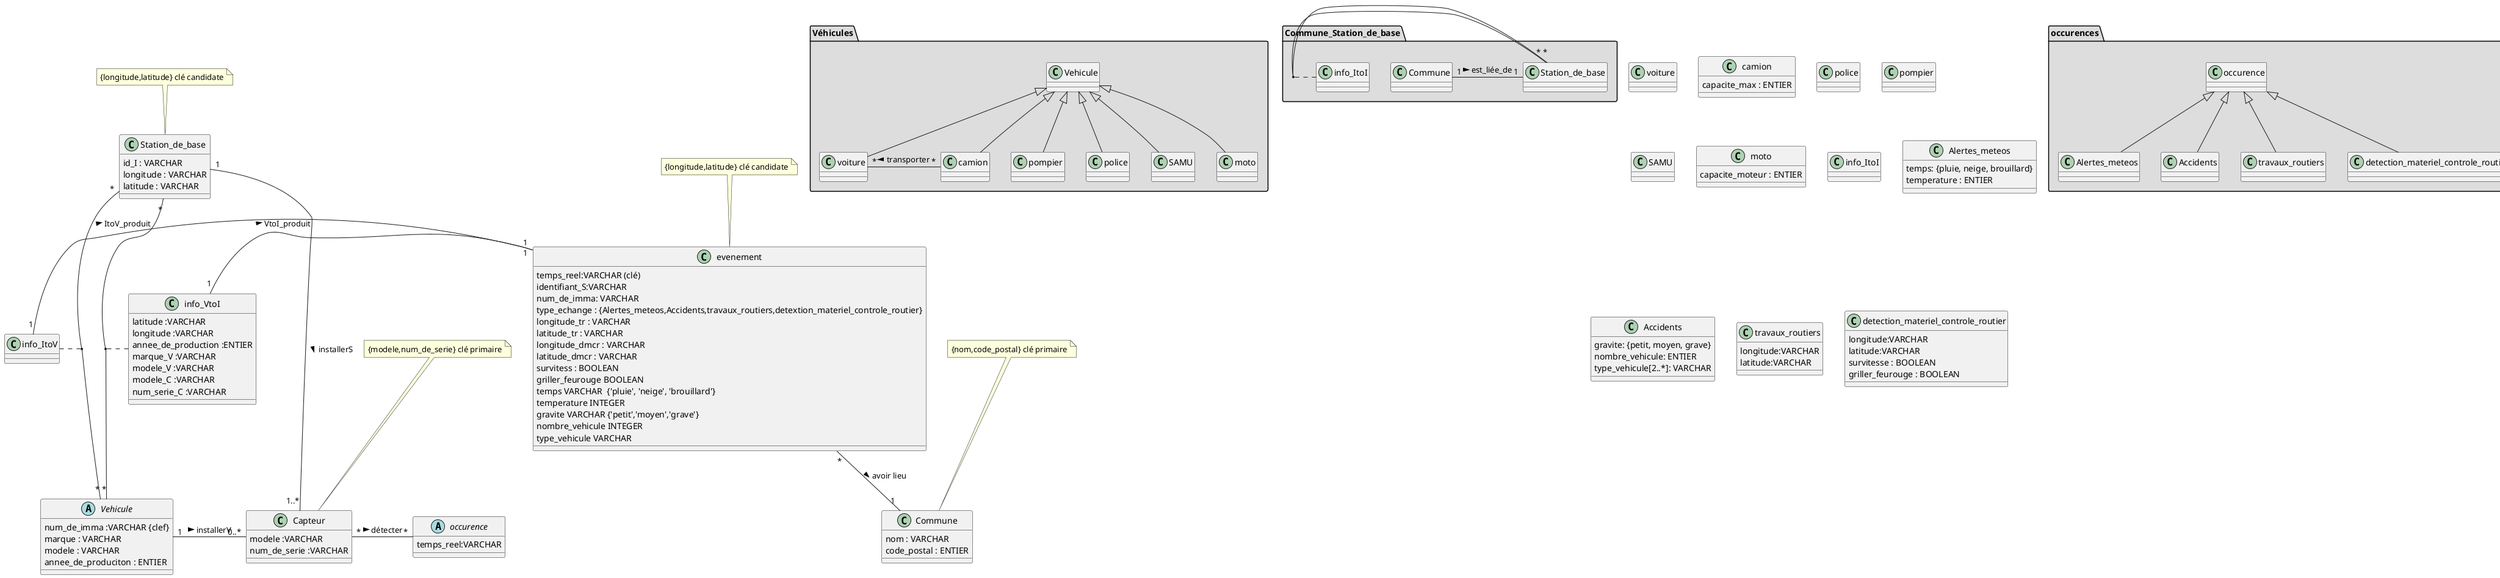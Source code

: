 @startuml BDDV2I
' note "Tous les attributs sont non nulls" as N1
package "occurences" #DDDDDD {
occurence <|-- Alertes_meteos
occurence <|-- Accidents
occurence <|-- travaux_routiers
occurence <|-- detection_materiel_controle_routier
}

package "Véhicules" #DDDDDD {
Vehicule <|-- camion
Vehicule <|-- voiture
Vehicule<|-- pompier
Vehicule<|-- police
Vehicule<|-- SAMU
Vehicule <|-- moto

voiture "*" -"*" camion : < transporter
}

package "Commune_Station_de_base" #DDDDDD {

Commune "1" - "1" Station_de_base : > est_liée_de

Station_de_base "*" - "*" Station_de_base
(Station_de_base , Station_de_base) .. info_ItoI
}


abstract Class Vehicule{
{field} num_de_imma :VARCHAR {clef}
{field} marque : VARCHAR
{field} modele : VARCHAR
{field} annee_de_produciton : ENTIER
{method} 
}

class voiture{

}
Class camion{
{field} capacite_max : ENTIER
}

class police{

}
class pompier{

}
class SAMU{

}

Class moto{
{field} capacite_moteur : ENTIER
}

Class Station_de_base{
{field} id_I : VARCHAR
{field} longitude : VARCHAR
{field} latitude : VARCHAR
{method} 
}
note top: {longitude,latitude} clé candidate

Class Commune{
{field} nom : VARCHAR
{field} code_postal : ENTIER
{method} 
}
note top: {nom,code_postal} clé primaire

Class info_ItoI{
{field} 
{method} 
}
Class info_ItoV{
{field} 
{method} 
}
Class info_VtoI{
{field} latitude :VARCHAR 
{field} longitude :VARCHAR 
{field} annee_de_production :ENTIER 
{field} marque_V :VARCHAR 
{field} modele_V :VARCHAR 
{field} modele_C :VARCHAR 
{field} num_serie_C :VARCHAR 
{method} 
}


Station_de_base "*" - "*" Vehicule
(Station_de_base , Vehicule) .. info_ItoV

Vehicule "*" - "*" Station_de_base
(Vehicule , Station_de_base) .. info_VtoI

Class Capteur{
{field} modele :VARCHAR 
{field} num_de_serie :VARCHAR 
{method} 
}
note top: {modele,num_de_serie} clé primaire

Station_de_base"1" - "1..*" Capteur : > installerS

Vehicule"1" - "0..*" Capteur : > installerV

abstract Class occurence{
{field} temps_reel:VARCHAR 
{method} 
}
Class Alertes_meteos{
{field} temps: {pluie, neige, brouillard}
{field} temperature : ENTIER
{method} 
}
Class Accidents{
{field} gravite: {petit, moyen, grave}
{field} nombre_vehicule: ENTIER
{field} type_vehicule[2..*]: VARCHAR
{method} 
}

Class travaux_routiers{
{field} longitude:VARCHAR 
{field} latitude:VARCHAR 
{method} 
}
Class detection_materiel_controle_routier{
{field} longitude:VARCHAR 
{field} latitude:VARCHAR 
{field} survitesse : BOOLEAN
{field} griller_feurouge : BOOLEAN
{method} 
}

Capteur"*" - "*" occurence : > détecter

Class evenement{
{field} temps_reel:VARCHAR (clé)
{field} identifiant_S:VARCHAR 
{field} num_de_imma: VARCHAR
{field} type_echange : {Alertes_meteos,Accidents,travaux_routiers,detextion_materiel_controle_routier}
{field} longitude_tr : VARCHAR
{field} latitude_tr : VARCHAR
{field} longitude_dmcr : VARCHAR
{field} latitude_dmcr : VARCHAR
{field} survitess : BOOLEAN
{field} griller_feurouge BOOLEAN
{field} temps VARCHAR  {'pluie', 'neige', 'brouillard'}
{field} temperature INTEGER
{field} gravite VARCHAR {'petit','moyen','grave'}
{field} nombre_vehicule INTEGER
{field} type_vehicule VARCHAR
{method} 
}

evenement"*" -- "1" Commune : > avoir lieu

note top: {longitude,latitude} clé candidate
info_VtoI"1" - "1" evenement: > VtoI_produit 
info_ItoV"1" - "1" evenement: > ItoV_produit 
@enduml